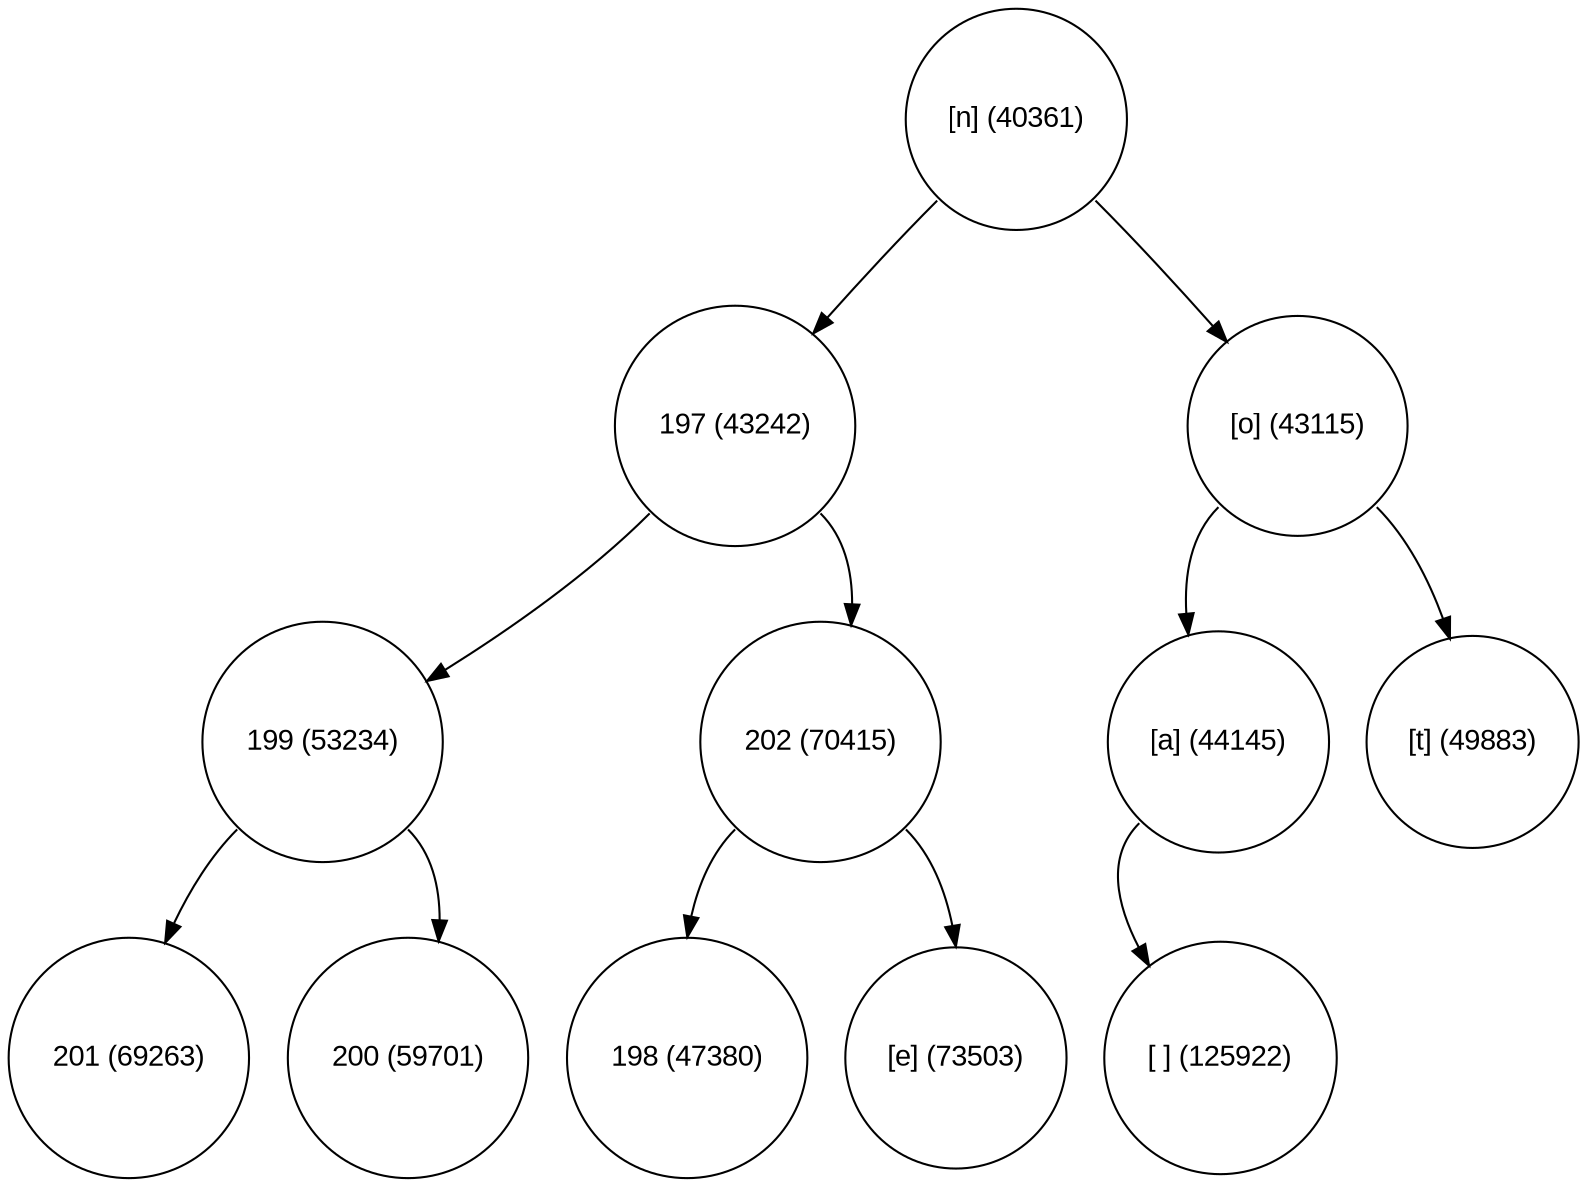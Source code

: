 digraph move_down {
	node [fontname="Arial", shape="circle", width=0.5]; 

	0 [label = "[n] (40361)"];
	0:sw -> 1;
	1 [label = "197 (43242)"];
	1:sw -> 3;
	3 [label = "199 (53234)"];
	3:sw -> 7;
	7 [label = "201 (69263)"];
	3:se -> 8;
	8 [label = "200 (59701)"];
	1:se -> 4;
	4 [label = "202 (70415)"];
	4:sw -> 9;
	9 [label = "198 (47380)"];
	4:se -> 10;
	10 [label = "[e] (73503)"];
	0:se -> 2;
	2 [label = "[o] (43115)"];
	2:sw -> 5;
	5 [label = "[a] (44145)"];
	5:sw -> 11;
	11 [label = "[ ] (125922)"];
	2:se -> 6;
	6 [label = "[t] (49883)"];
}
